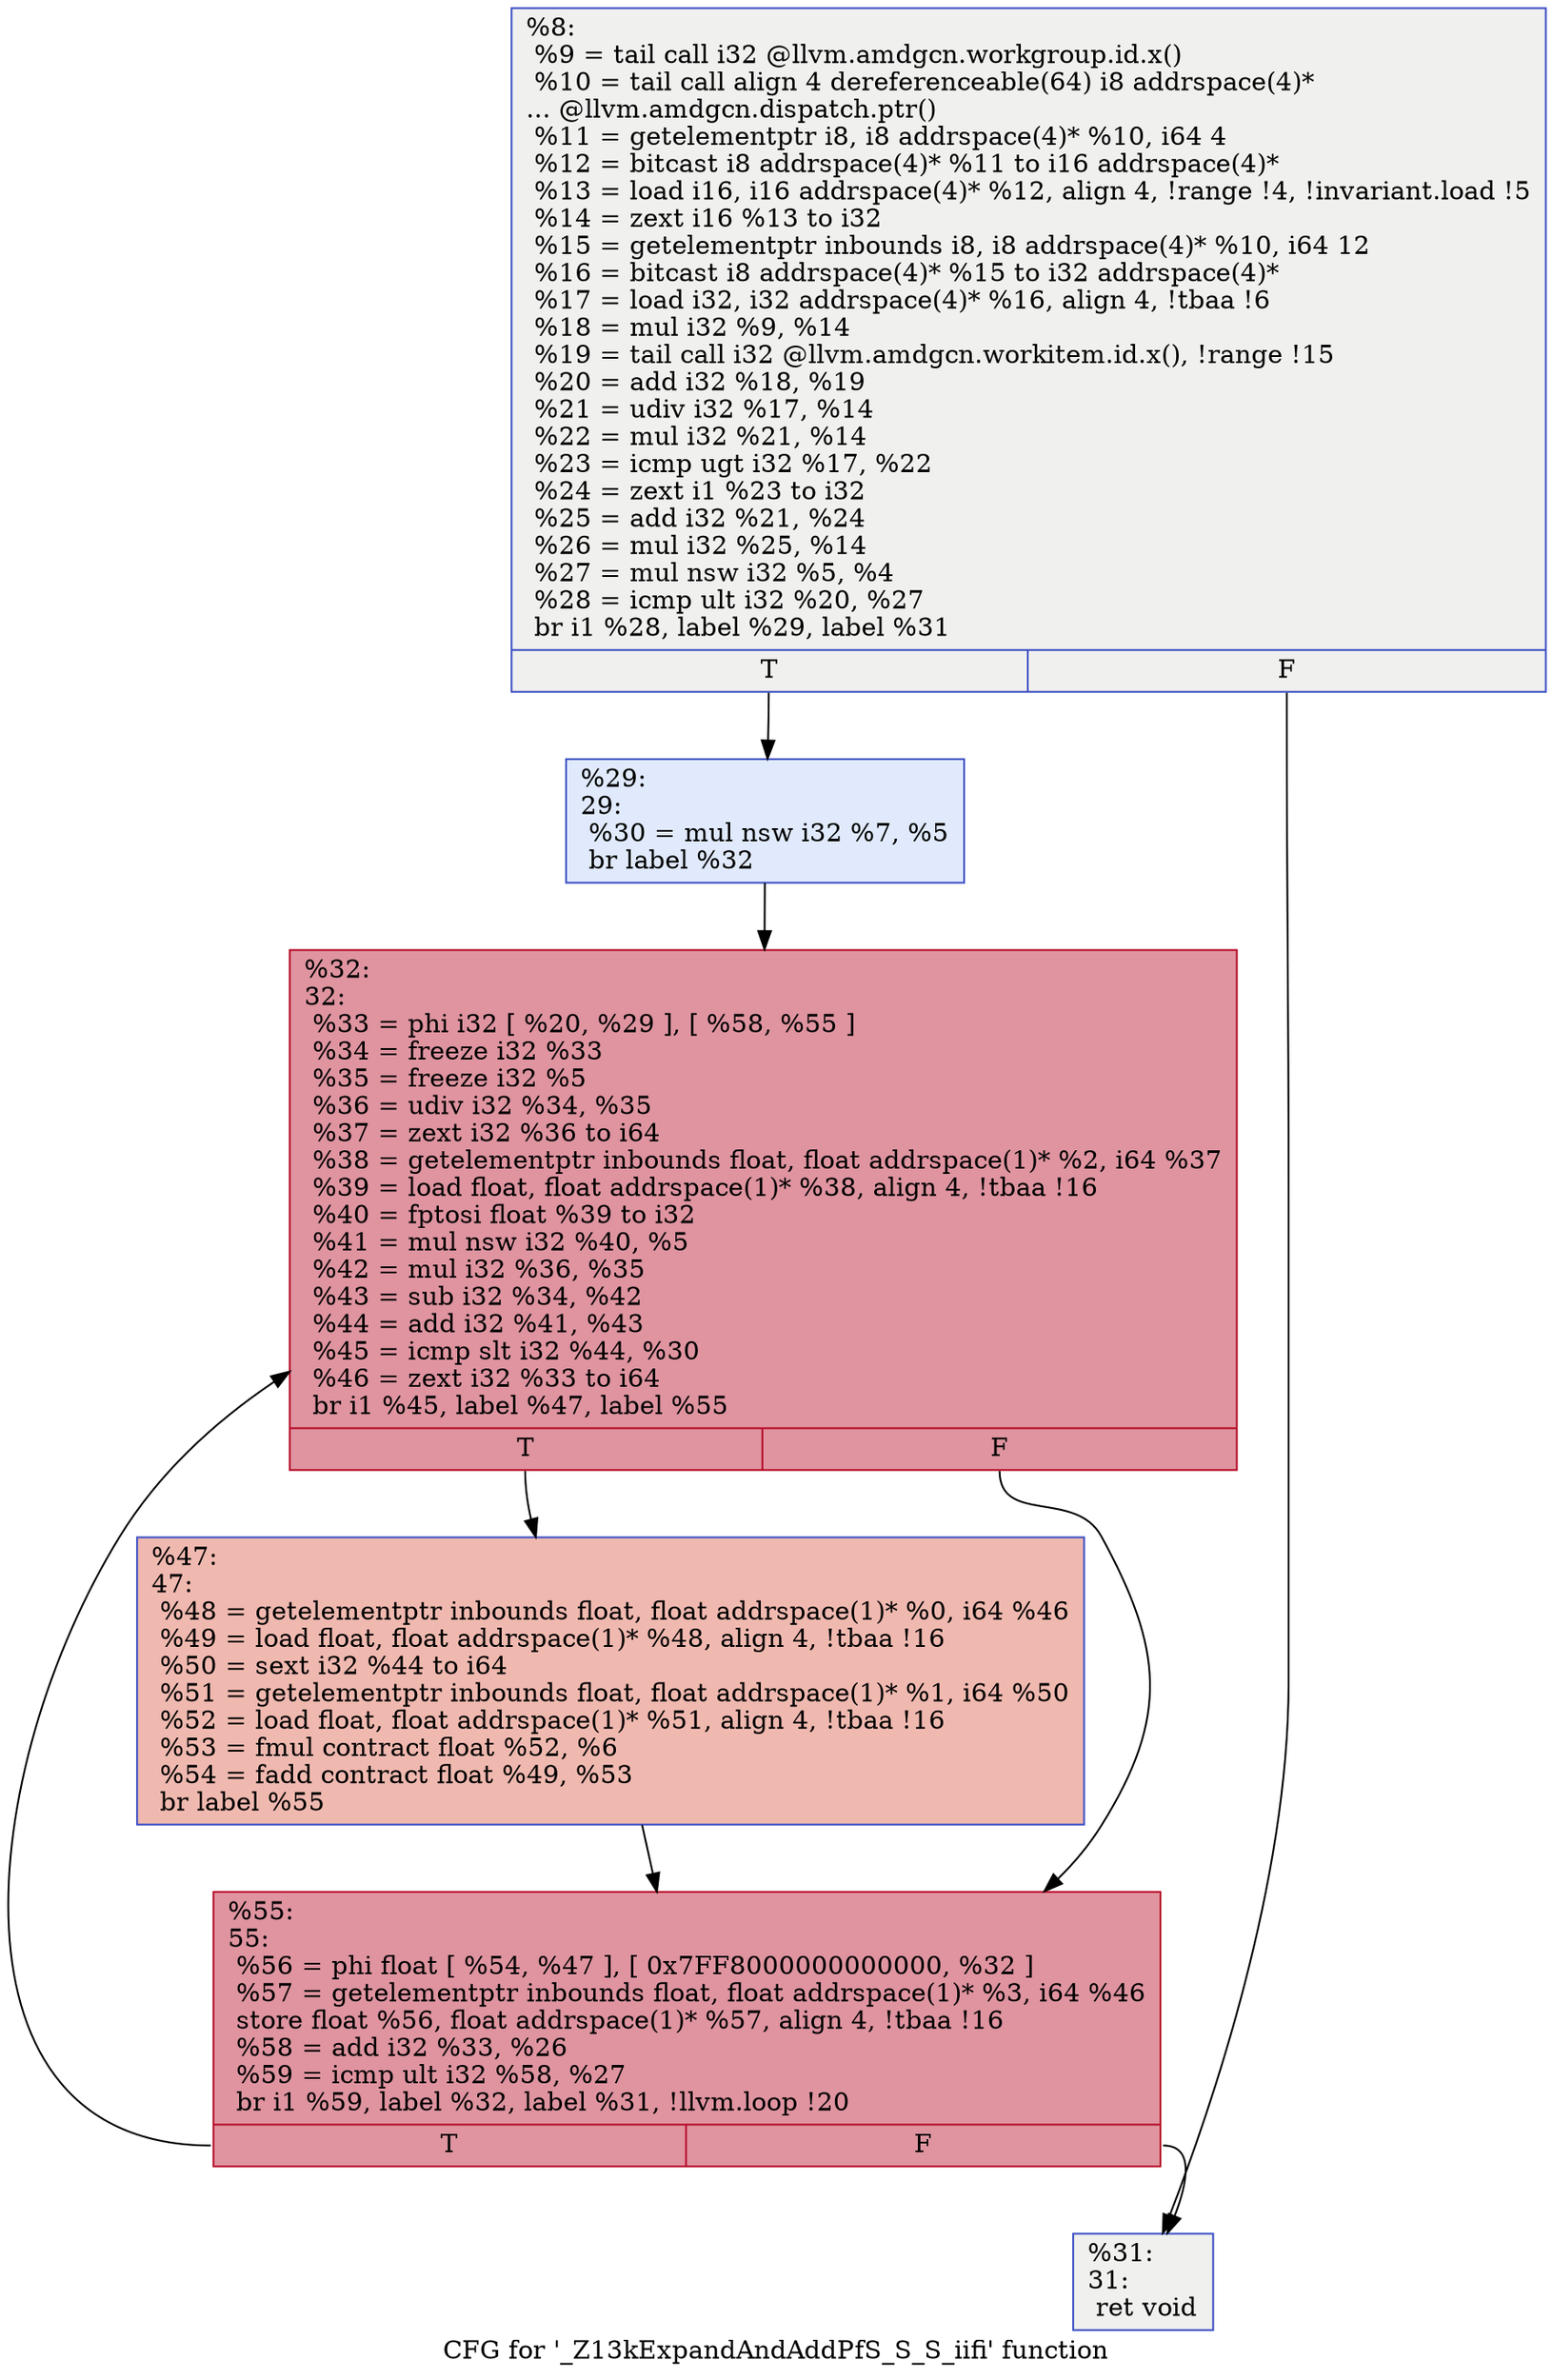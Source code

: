 digraph "CFG for '_Z13kExpandAndAddPfS_S_S_iifi' function" {
	label="CFG for '_Z13kExpandAndAddPfS_S_S_iifi' function";

	Node0x57a9960 [shape=record,color="#3d50c3ff", style=filled, fillcolor="#dedcdb70",label="{%8:\l  %9 = tail call i32 @llvm.amdgcn.workgroup.id.x()\l  %10 = tail call align 4 dereferenceable(64) i8 addrspace(4)*\l... @llvm.amdgcn.dispatch.ptr()\l  %11 = getelementptr i8, i8 addrspace(4)* %10, i64 4\l  %12 = bitcast i8 addrspace(4)* %11 to i16 addrspace(4)*\l  %13 = load i16, i16 addrspace(4)* %12, align 4, !range !4, !invariant.load !5\l  %14 = zext i16 %13 to i32\l  %15 = getelementptr inbounds i8, i8 addrspace(4)* %10, i64 12\l  %16 = bitcast i8 addrspace(4)* %15 to i32 addrspace(4)*\l  %17 = load i32, i32 addrspace(4)* %16, align 4, !tbaa !6\l  %18 = mul i32 %9, %14\l  %19 = tail call i32 @llvm.amdgcn.workitem.id.x(), !range !15\l  %20 = add i32 %18, %19\l  %21 = udiv i32 %17, %14\l  %22 = mul i32 %21, %14\l  %23 = icmp ugt i32 %17, %22\l  %24 = zext i1 %23 to i32\l  %25 = add i32 %21, %24\l  %26 = mul i32 %25, %14\l  %27 = mul nsw i32 %5, %4\l  %28 = icmp ult i32 %20, %27\l  br i1 %28, label %29, label %31\l|{<s0>T|<s1>F}}"];
	Node0x57a9960:s0 -> Node0x57abf70;
	Node0x57a9960:s1 -> Node0x57ac000;
	Node0x57abf70 [shape=record,color="#3d50c3ff", style=filled, fillcolor="#b9d0f970",label="{%29:\l29:                                               \l  %30 = mul nsw i32 %7, %5\l  br label %32\l}"];
	Node0x57abf70 -> Node0x57ac1d0;
	Node0x57ac000 [shape=record,color="#3d50c3ff", style=filled, fillcolor="#dedcdb70",label="{%31:\l31:                                               \l  ret void\l}"];
	Node0x57ac1d0 [shape=record,color="#b70d28ff", style=filled, fillcolor="#b70d2870",label="{%32:\l32:                                               \l  %33 = phi i32 [ %20, %29 ], [ %58, %55 ]\l  %34 = freeze i32 %33\l  %35 = freeze i32 %5\l  %36 = udiv i32 %34, %35\l  %37 = zext i32 %36 to i64\l  %38 = getelementptr inbounds float, float addrspace(1)* %2, i64 %37\l  %39 = load float, float addrspace(1)* %38, align 4, !tbaa !16\l  %40 = fptosi float %39 to i32\l  %41 = mul nsw i32 %40, %5\l  %42 = mul i32 %36, %35\l  %43 = sub i32 %34, %42\l  %44 = add i32 %41, %43\l  %45 = icmp slt i32 %44, %30\l  %46 = zext i32 %33 to i64\l  br i1 %45, label %47, label %55\l|{<s0>T|<s1>F}}"];
	Node0x57ac1d0:s0 -> Node0x57acd00;
	Node0x57ac1d0:s1 -> Node0x57ab420;
	Node0x57acd00 [shape=record,color="#3d50c3ff", style=filled, fillcolor="#de614d70",label="{%47:\l47:                                               \l  %48 = getelementptr inbounds float, float addrspace(1)* %0, i64 %46\l  %49 = load float, float addrspace(1)* %48, align 4, !tbaa !16\l  %50 = sext i32 %44 to i64\l  %51 = getelementptr inbounds float, float addrspace(1)* %1, i64 %50\l  %52 = load float, float addrspace(1)* %51, align 4, !tbaa !16\l  %53 = fmul contract float %52, %6\l  %54 = fadd contract float %49, %53\l  br label %55\l}"];
	Node0x57acd00 -> Node0x57ab420;
	Node0x57ab420 [shape=record,color="#b70d28ff", style=filled, fillcolor="#b70d2870",label="{%55:\l55:                                               \l  %56 = phi float [ %54, %47 ], [ 0x7FF8000000000000, %32 ]\l  %57 = getelementptr inbounds float, float addrspace(1)* %3, i64 %46\l  store float %56, float addrspace(1)* %57, align 4, !tbaa !16\l  %58 = add i32 %33, %26\l  %59 = icmp ult i32 %58, %27\l  br i1 %59, label %32, label %31, !llvm.loop !20\l|{<s0>T|<s1>F}}"];
	Node0x57ab420:s0 -> Node0x57ac1d0;
	Node0x57ab420:s1 -> Node0x57ac000;
}
